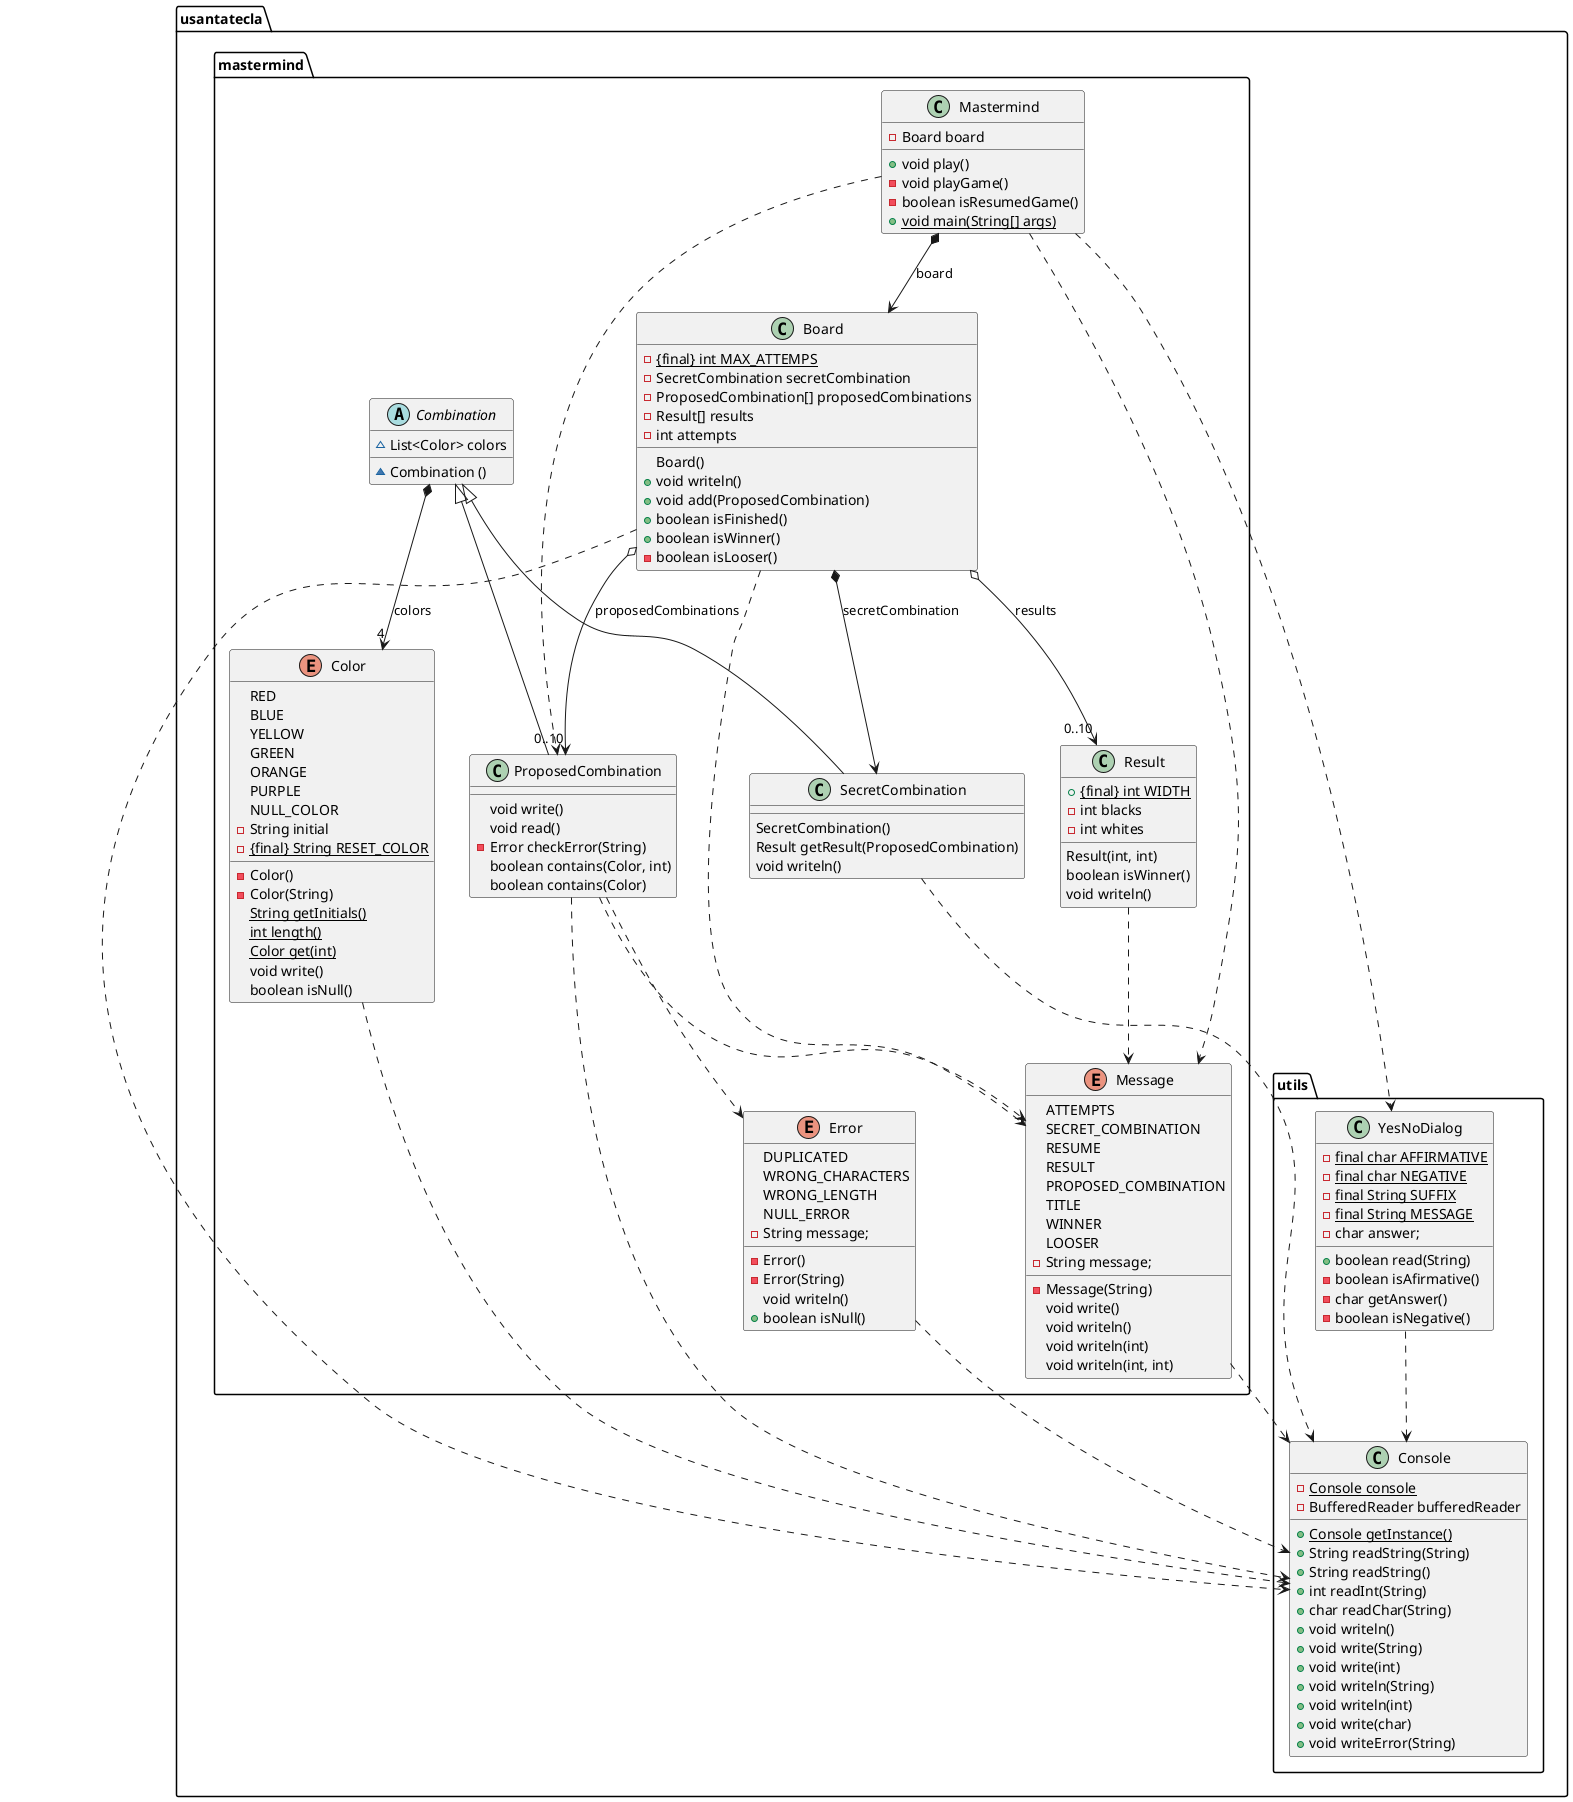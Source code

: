 @startuml mastermind
package usantatecla.mastermind {
class Mastermind {
	- Board board
	+ void play()
	- void playGame()
	- boolean isResumedGame()
	+ {static} void main(String[] args)
}


class Board {
  - {static} {final} int MAX_ATTEMPS
  - SecretCombination secretCombination
  - ProposedCombination[] proposedCombinations
  - Result[] results 
  - int attempts
  Board()
  + void writeln()
  + void add(ProposedCombination)
  +  boolean isFinished()
  + boolean isWinner()
  - boolean isLooser()
}

abstract class Combination {
	~ List<Color> colors
	~ Combination ()
}

class SecretCombination {
	SecretCombination()
	Result getResult(ProposedCombination)
	void writeln()
}

class ProposedCombination {
	void write()
	void read()
	- Error checkError(String)
	boolean contains(Color, int)
	boolean contains(Color)
}

class Result{
	+ {static} {final} int WIDTH
	- int blacks
	- int whites
	Result(int, int)
	boolean isWinner()
	void writeln()
}

enum Color {
	RED
	BLUE
	YELLOW
	GREEN
	ORANGE
	PURPLE
	NULL_COLOR
	- String initial
	- {static} {final} String RESET_COLOR
	- Color()
	- Color(String)
	{static} String getInitials()
	{static} int length()
	{static} Color get(int)
	void write()
	boolean isNull()
}

enum Error {
	DUPLICATED
	WRONG_CHARACTERS
	WRONG_LENGTH
	NULL_ERROR
	- String message;
	- Error()
	- Error(String)
	void writeln()
	+ boolean isNull()
}

enum Message {
	ATTEMPTS
	SECRET_COMBINATION
	RESUME
	RESULT
	PROPOSED_COMBINATION
	TITLE
	WINNER
	LOOSER
	- String message;
	- Message(String)
	void write()
	void writeln()
	void writeln(int)
	void writeln(int, int)
}



Mastermind *-down-> Board : board
Mastermind .down.> ProposedCombination
Board *-down-> SecretCombination : secretCombination
Board o-down-> "0..10" ProposedCombination : proposedCombinations
Board o-down-> "0..10" Result : results

Combination *-down-> "4" Color : colors
Combination <|-down- SecretCombination
Combination <|-down- ProposedCombination
ProposedCombination .down.> Error


Mastermind .down.> Message
Board .down.> Message
ProposedCombination .down.> Message
Result .down.> Message

}

package usantatecla.utils {

class Console {

	- {static} Console console
	+ {static} Console getInstance()
	- BufferedReader bufferedReader
	+ String readString(String)
	+ String readString()
	+ int readInt(String)
	+ char readChar(String)
	+ void writeln()
	+ void write(String)
	+ void write(int)
	+ void writeln(String)
	+ void writeln(int)
	+ void write(char)
	+ void writeError(String)
}

class YesNoDialog {

	- {static} final char AFFIRMATIVE
	- {static} final char NEGATIVE
	- {static} final String SUFFIX
	- {static} final String MESSAGE
	- char answer;
	+ boolean read(String)
	- boolean isAfirmative()
	- char getAnswer()
	- boolean isNegative()

}

}

YesNoDialog .down.> Console
Board .down.> Console
Color .down.> Console
Error .down.> Console
Message .down.> Console
ProposedCombination .down.> Console
SecretCombination .down.> Console
Mastermind .down.> YesNoDialog
@enduml
